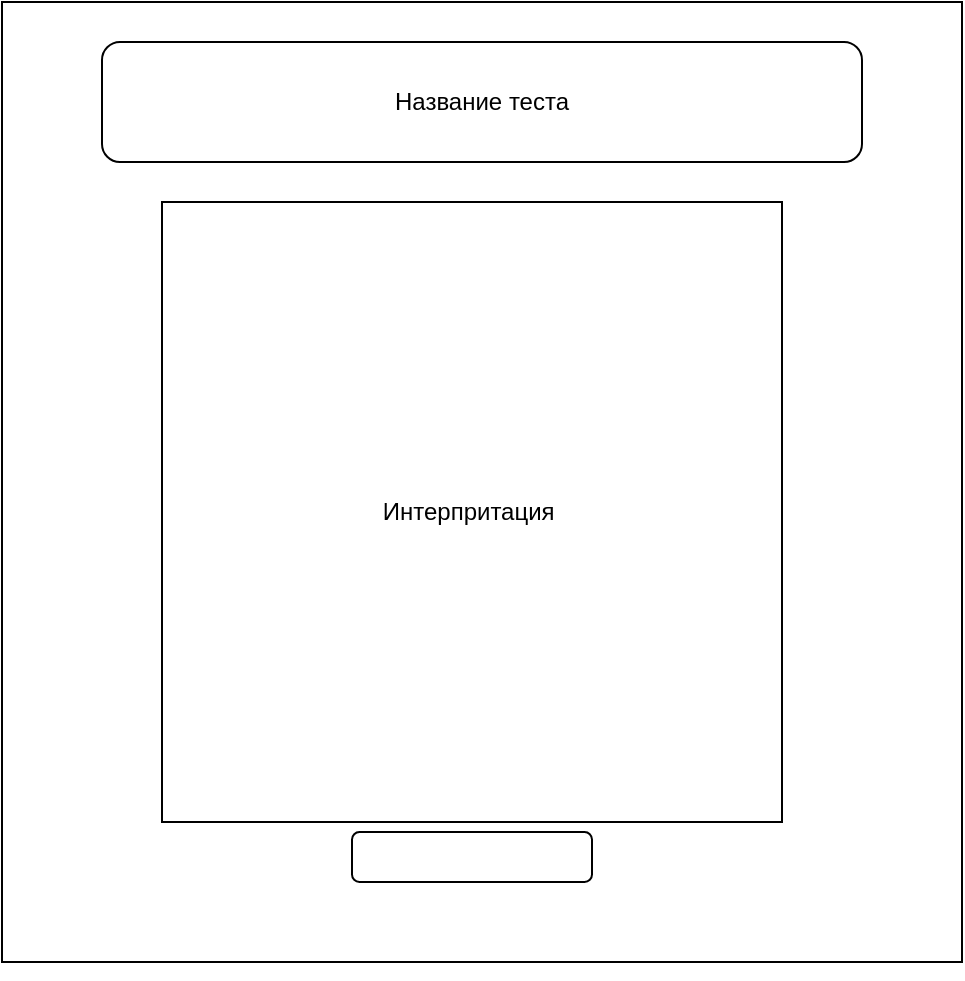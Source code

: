<mxfile version="14.4.3" type="device"><diagram id="lDI7P9p4gDy7F5Jvo1Fc" name="Страница 1"><mxGraphModel dx="1086" dy="966" grid="1" gridSize="10" guides="1" tooltips="1" connect="1" arrows="1" fold="1" page="1" pageScale="1" pageWidth="827" pageHeight="1169" math="0" shadow="0"><root><mxCell id="0"/><mxCell id="1" parent="0"/><mxCell id="3hZwn_eW0XEYZYTC6ppN-1" value="" style="whiteSpace=wrap;html=1;aspect=fixed;" vertex="1" parent="1"><mxGeometry x="150" y="110" width="480" height="480" as="geometry"/></mxCell><mxCell id="3hZwn_eW0XEYZYTC6ppN-2" value="Название теста" style="rounded=1;whiteSpace=wrap;html=1;" vertex="1" parent="1"><mxGeometry x="200" y="130" width="380" height="60" as="geometry"/></mxCell><mxCell id="3hZwn_eW0XEYZYTC6ppN-3" value="Интерпритация&amp;nbsp;" style="whiteSpace=wrap;html=1;aspect=fixed;" vertex="1" parent="1"><mxGeometry x="230" y="210" width="310" height="310" as="geometry"/></mxCell><mxCell id="3hZwn_eW0XEYZYTC6ppN-14" style="edgeStyle=orthogonalEdgeStyle;rounded=0;orthogonalLoop=1;jettySize=auto;html=1;exitX=0.5;exitY=1;exitDx=0;exitDy=0;" edge="1" parent="1" source="3hZwn_eW0XEYZYTC6ppN-1" target="3hZwn_eW0XEYZYTC6ppN-1"><mxGeometry relative="1" as="geometry"/></mxCell><mxCell id="3hZwn_eW0XEYZYTC6ppN-25" value="" style="rounded=1;whiteSpace=wrap;html=1;" vertex="1" parent="1"><mxGeometry x="325" y="525" width="120" height="25" as="geometry"/></mxCell></root></mxGraphModel></diagram></mxfile>